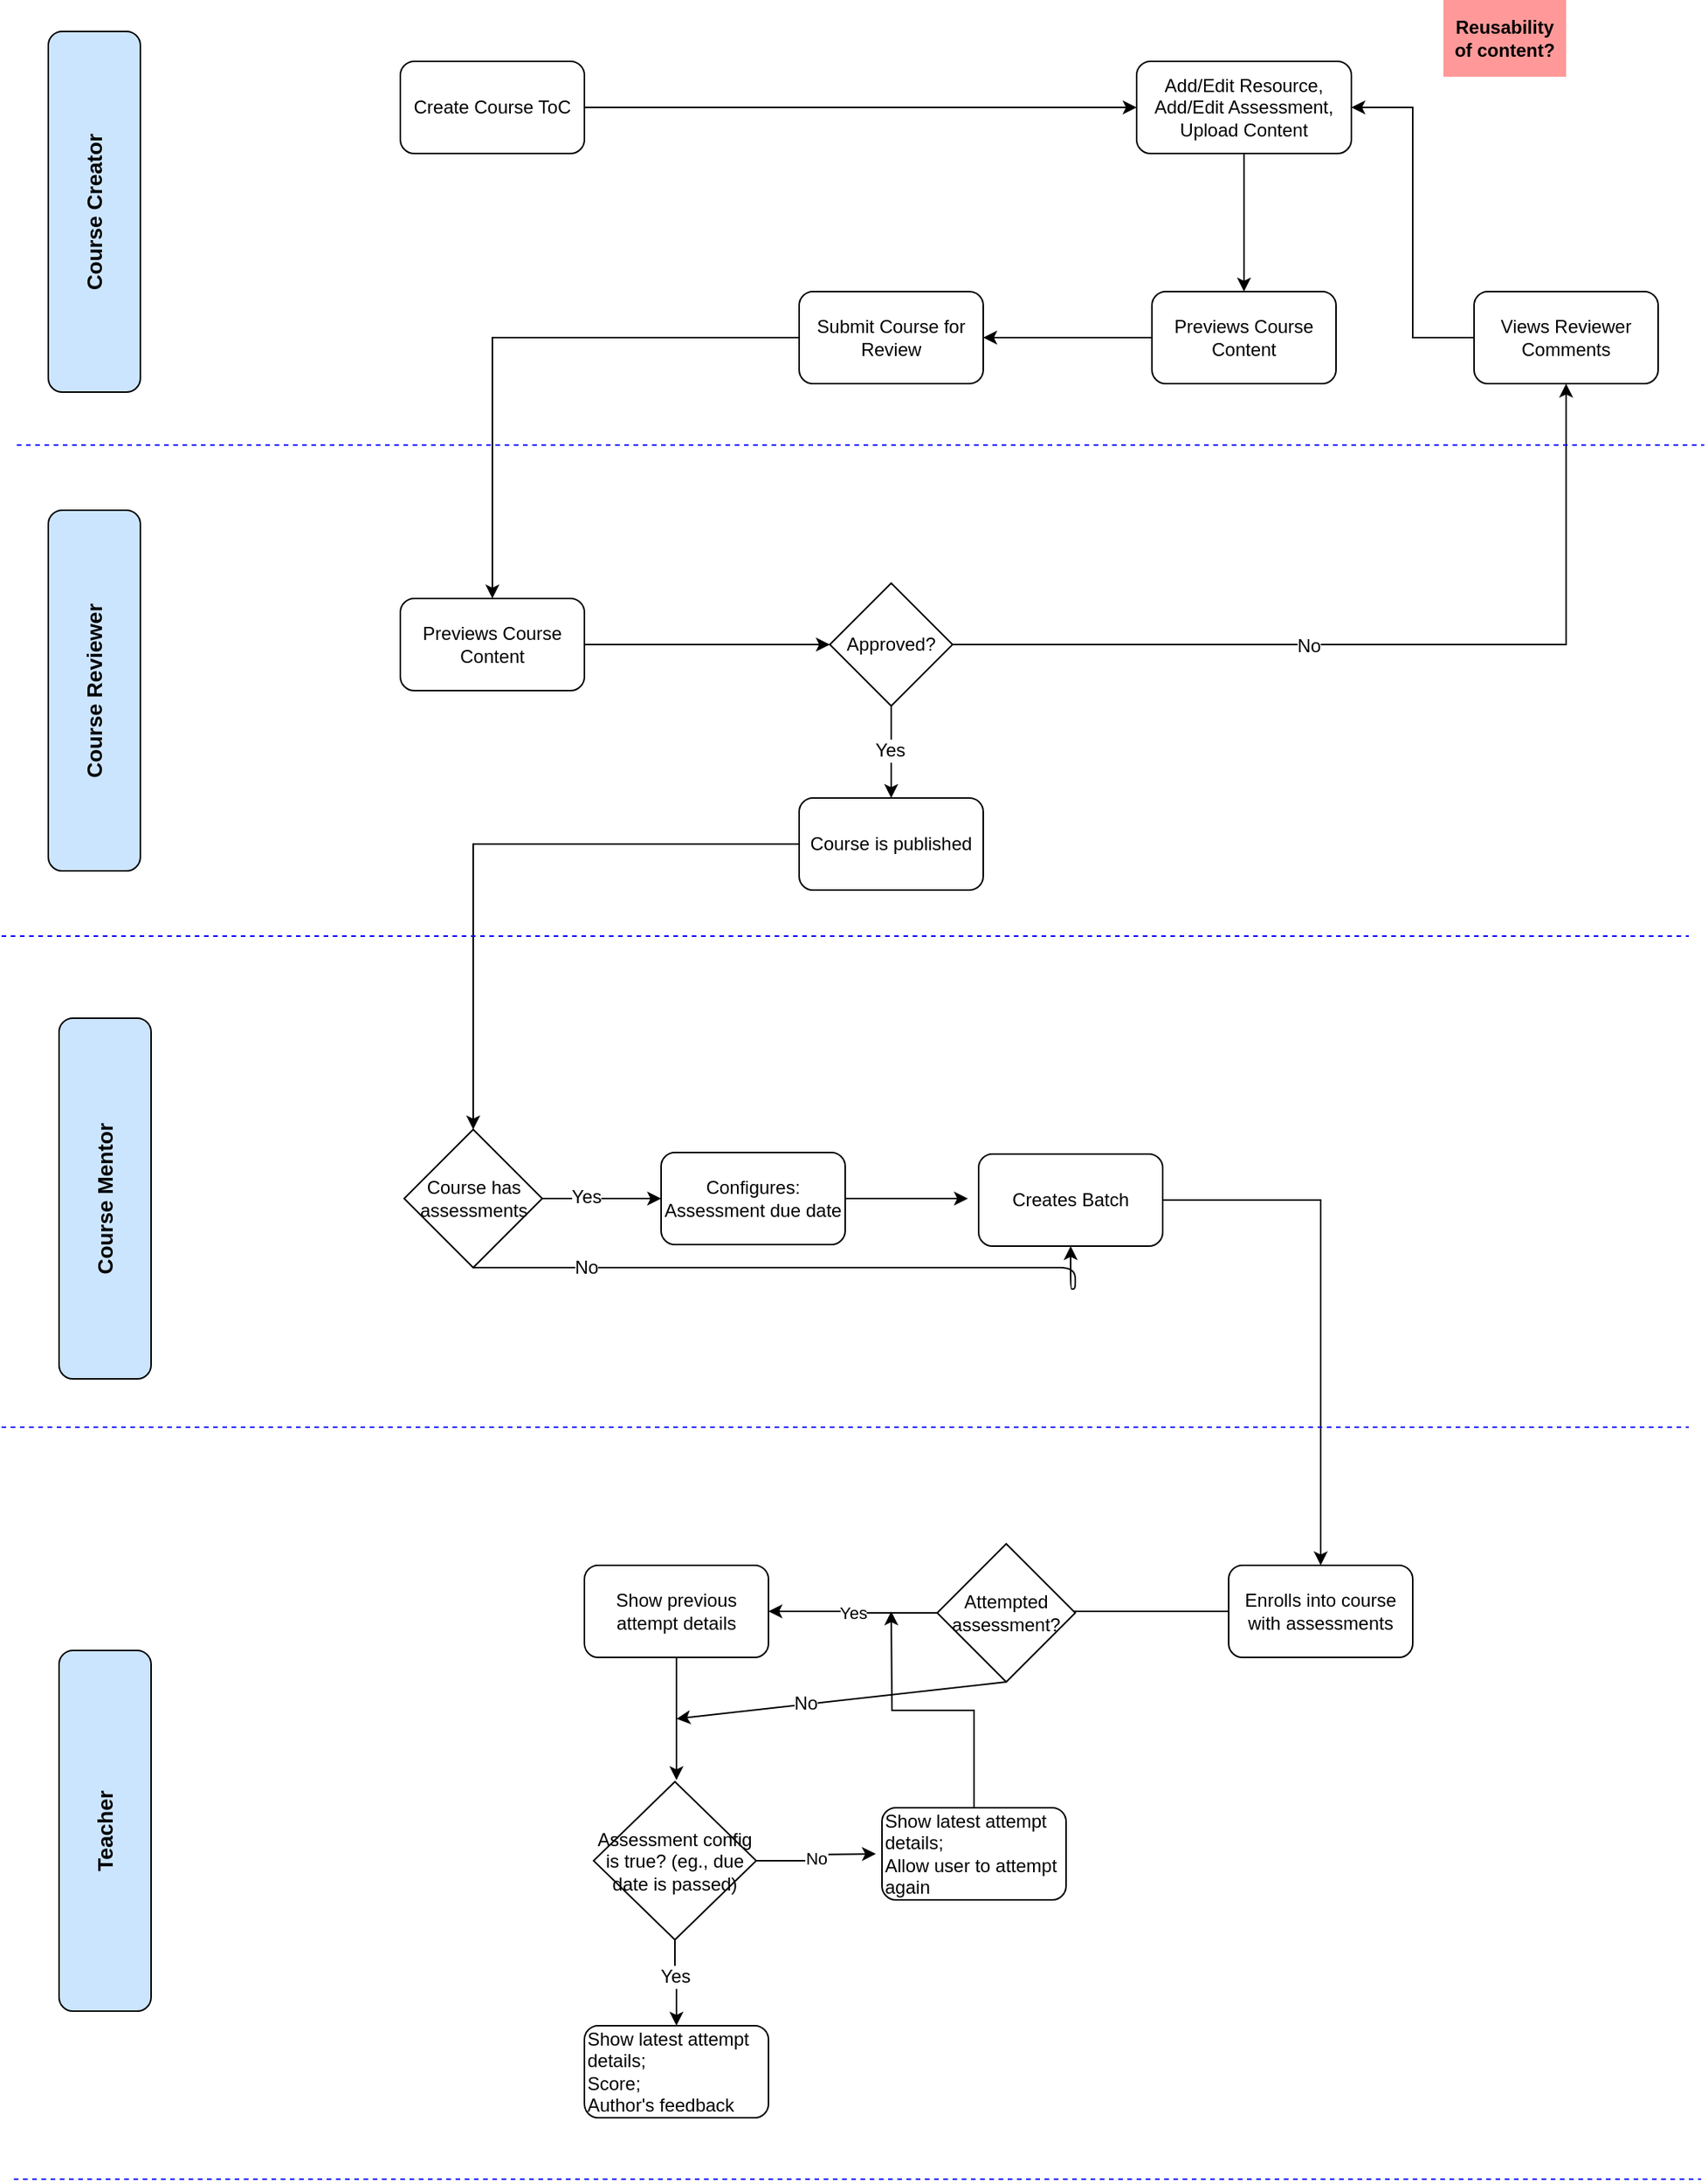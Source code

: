 <mxfile pages="1" version="11.2.5" type="google"><diagram id="B1MGiXBV0kXZK2YsgiV9" name="Page-1"><mxGraphModel dx="1186" dy="599" grid="1" gridSize="10" guides="1" tooltips="1" connect="1" arrows="1" fold="1" page="1" pageScale="1" pageWidth="1169" pageHeight="827" math="0" shadow="0"><root><mxCell id="0"/><mxCell id="1" parent="0"/><mxCell id="5Lsy__fbYEiT28t6knRp-13" style="edgeStyle=orthogonalEdgeStyle;rounded=0;orthogonalLoop=1;jettySize=auto;html=1;entryX=0;entryY=0.5;entryDx=0;entryDy=0;" parent="1" source="5Lsy__fbYEiT28t6knRp-1" target="5Lsy__fbYEiT28t6knRp-3" edge="1"><mxGeometry relative="1" as="geometry"><mxPoint x="520" y="130" as="targetPoint"/></mxGeometry></mxCell><mxCell id="5Lsy__fbYEiT28t6knRp-1" value="Create Course ToC" style="rounded=1;whiteSpace=wrap;html=1;" parent="1" vertex="1"><mxGeometry x="270" y="100" width="120" height="60" as="geometry"/></mxCell><mxCell id="5Lsy__fbYEiT28t6knRp-15" style="edgeStyle=orthogonalEdgeStyle;rounded=0;orthogonalLoop=1;jettySize=auto;html=1;entryX=0.5;entryY=0;entryDx=0;entryDy=0;" parent="1" source="5Lsy__fbYEiT28t6knRp-3" target="5Lsy__fbYEiT28t6knRp-8" edge="1"><mxGeometry relative="1" as="geometry"/></mxCell><mxCell id="5Lsy__fbYEiT28t6knRp-3" value="Add/Edit Resource, Add/Edit Assessment, Upload Content" style="rounded=1;whiteSpace=wrap;html=1;" parent="1" vertex="1"><mxGeometry x="750" y="100" width="140" height="60" as="geometry"/></mxCell><mxCell id="5Lsy__fbYEiT28t6knRp-17" style="edgeStyle=orthogonalEdgeStyle;rounded=0;orthogonalLoop=1;jettySize=auto;html=1;entryX=0.5;entryY=0;entryDx=0;entryDy=0;" parent="1" source="5Lsy__fbYEiT28t6knRp-4" target="5Lsy__fbYEiT28t6knRp-7" edge="1"><mxGeometry relative="1" as="geometry"/></mxCell><mxCell id="5Lsy__fbYEiT28t6knRp-4" value="Submit Course for Review" style="rounded=1;whiteSpace=wrap;html=1;" parent="1" vertex="1"><mxGeometry x="530" y="250" width="120" height="60" as="geometry"/></mxCell><mxCell id="5Lsy__fbYEiT28t6knRp-5" value="&lt;b&gt;&lt;font style=&quot;font-size: 14px&quot;&gt;Course Creator&lt;/font&gt;&lt;/b&gt;" style="rounded=1;whiteSpace=wrap;html=1;rotation=-90;fillColor=#CCE5FF;" parent="1" vertex="1"><mxGeometry x="-47" y="168" width="235" height="60" as="geometry"/></mxCell><mxCell id="5Lsy__fbYEiT28t6knRp-6" value="&lt;b&gt;&lt;font style=&quot;font-size: 14px&quot;&gt;Course Reviewer&lt;/font&gt;&lt;/b&gt;" style="rounded=1;whiteSpace=wrap;html=1;rotation=-90;fillColor=#CCE5FF;" parent="1" vertex="1"><mxGeometry x="-47" y="480" width="235" height="60" as="geometry"/></mxCell><mxCell id="5Lsy__fbYEiT28t6knRp-18" style="edgeStyle=orthogonalEdgeStyle;rounded=0;orthogonalLoop=1;jettySize=auto;html=1;entryX=0;entryY=0.5;entryDx=0;entryDy=0;" parent="1" source="5Lsy__fbYEiT28t6knRp-7" target="5Lsy__fbYEiT28t6knRp-10" edge="1"><mxGeometry relative="1" as="geometry"/></mxCell><mxCell id="5Lsy__fbYEiT28t6knRp-7" value="Previews Course Content" style="rounded=1;whiteSpace=wrap;html=1;" parent="1" vertex="1"><mxGeometry x="270" y="450" width="120" height="60" as="geometry"/></mxCell><mxCell id="5Lsy__fbYEiT28t6knRp-16" style="edgeStyle=orthogonalEdgeStyle;rounded=0;orthogonalLoop=1;jettySize=auto;html=1;entryX=1;entryY=0.5;entryDx=0;entryDy=0;" parent="1" source="5Lsy__fbYEiT28t6knRp-8" target="5Lsy__fbYEiT28t6knRp-4" edge="1"><mxGeometry relative="1" as="geometry"/></mxCell><mxCell id="5Lsy__fbYEiT28t6knRp-8" value="Previews Course Content" style="rounded=1;whiteSpace=wrap;html=1;" parent="1" vertex="1"><mxGeometry x="760" y="250" width="120" height="60" as="geometry"/></mxCell><mxCell id="5Lsy__fbYEiT28t6knRp-19" style="edgeStyle=orthogonalEdgeStyle;rounded=0;orthogonalLoop=1;jettySize=auto;html=1;entryX=0.5;entryY=0;entryDx=0;entryDy=0;" parent="1" source="5Lsy__fbYEiT28t6knRp-10" target="5Lsy__fbYEiT28t6knRp-11" edge="1"><mxGeometry relative="1" as="geometry"/></mxCell><mxCell id="5Lsy__fbYEiT28t6knRp-24" value="Yes" style="text;html=1;resizable=0;points=[];align=center;verticalAlign=middle;labelBackgroundColor=#ffffff;" parent="5Lsy__fbYEiT28t6knRp-19" vertex="1" connectable="0"><mxGeometry x="-0.033" y="-1" relative="1" as="geometry"><mxPoint as="offset"/></mxGeometry></mxCell><mxCell id="5Lsy__fbYEiT28t6knRp-21" style="edgeStyle=orthogonalEdgeStyle;rounded=0;orthogonalLoop=1;jettySize=auto;html=1;entryX=0.5;entryY=1;entryDx=0;entryDy=0;" parent="1" source="5Lsy__fbYEiT28t6knRp-10" target="5Lsy__fbYEiT28t6knRp-20" edge="1"><mxGeometry relative="1" as="geometry"/></mxCell><mxCell id="5Lsy__fbYEiT28t6knRp-23" value="No" style="text;html=1;resizable=0;points=[];align=center;verticalAlign=middle;labelBackgroundColor=#ffffff;" parent="5Lsy__fbYEiT28t6knRp-21" vertex="1" connectable="0"><mxGeometry x="-0.186" y="-1" relative="1" as="geometry"><mxPoint as="offset"/></mxGeometry></mxCell><mxCell id="5Lsy__fbYEiT28t6knRp-10" value="Approved?" style="rhombus;whiteSpace=wrap;html=1;fillColor=#FFFFFF;" parent="1" vertex="1"><mxGeometry x="550" y="440" width="80" height="80" as="geometry"/></mxCell><mxCell id="5Lsy__fbYEiT28t6knRp-35" style="edgeStyle=orthogonalEdgeStyle;rounded=0;orthogonalLoop=1;jettySize=auto;html=1;entryX=0.5;entryY=0;entryDx=0;entryDy=0;strokeColor=#000000;" parent="1" source="5Lsy__fbYEiT28t6knRp-11" target="5Lsy__fbYEiT28t6knRp-32" edge="1"><mxGeometry relative="1" as="geometry"/></mxCell><mxCell id="5Lsy__fbYEiT28t6knRp-11" value="Course is published" style="rounded=1;whiteSpace=wrap;html=1;" parent="1" vertex="1"><mxGeometry x="530" y="580" width="120" height="60" as="geometry"/></mxCell><mxCell id="5Lsy__fbYEiT28t6knRp-22" style="edgeStyle=orthogonalEdgeStyle;rounded=0;orthogonalLoop=1;jettySize=auto;html=1;entryX=1;entryY=0.5;entryDx=0;entryDy=0;" parent="1" source="5Lsy__fbYEiT28t6knRp-20" target="5Lsy__fbYEiT28t6knRp-3" edge="1"><mxGeometry relative="1" as="geometry"/></mxCell><mxCell id="5Lsy__fbYEiT28t6knRp-20" value="Views Reviewer Comments" style="rounded=1;whiteSpace=wrap;html=1;" parent="1" vertex="1"><mxGeometry x="970" y="250" width="120" height="60" as="geometry"/></mxCell><mxCell id="5Lsy__fbYEiT28t6knRp-25" value="" style="endArrow=none;dashed=1;html=1;strokeColor=#0000FF;" parent="1" edge="1"><mxGeometry width="50" height="50" relative="1" as="geometry"><mxPoint x="20" y="350" as="sourcePoint"/><mxPoint x="1120" y="350" as="targetPoint"/><Array as="points"><mxPoint x="160" y="350"/></Array></mxGeometry></mxCell><mxCell id="5Lsy__fbYEiT28t6knRp-27" value="" style="endArrow=none;dashed=1;html=1;strokeColor=#0000FF;" parent="1" edge="1"><mxGeometry width="50" height="50" relative="1" as="geometry"><mxPoint x="10" y="670" as="sourcePoint"/><mxPoint x="1110" y="670" as="targetPoint"/><Array as="points"><mxPoint x="150" y="670"/></Array></mxGeometry></mxCell><mxCell id="5Lsy__fbYEiT28t6knRp-28" value="&lt;b&gt;&lt;font style=&quot;font-size: 14px&quot;&gt;Course Mentor&lt;/font&gt;&lt;/b&gt;" style="rounded=1;whiteSpace=wrap;html=1;rotation=-90;fillColor=#CCE5FF;" parent="1" vertex="1"><mxGeometry x="-40" y="811" width="235" height="60" as="geometry"/></mxCell><mxCell id="5Lsy__fbYEiT28t6knRp-51" style="edgeStyle=orthogonalEdgeStyle;rounded=0;orthogonalLoop=1;jettySize=auto;html=1;strokeColor=#000000;entryX=0.5;entryY=0;entryDx=0;entryDy=0;" parent="1" source="5Lsy__fbYEiT28t6knRp-29" target="5Lsy__fbYEiT28t6knRp-40" edge="1"><mxGeometry relative="1" as="geometry"><mxPoint x="870" y="1110" as="targetPoint"/></mxGeometry></mxCell><mxCell id="5Lsy__fbYEiT28t6knRp-29" value="Creates Batch" style="rounded=1;whiteSpace=wrap;html=1;" parent="1" vertex="1"><mxGeometry x="647" y="812" width="120" height="60" as="geometry"/></mxCell><mxCell id="5Lsy__fbYEiT28t6knRp-45" style="edgeStyle=orthogonalEdgeStyle;rounded=0;orthogonalLoop=1;jettySize=auto;html=1;entryX=0;entryY=0.5;entryDx=0;entryDy=0;strokeColor=#000000;" parent="1" source="5Lsy__fbYEiT28t6knRp-32" target="5Lsy__fbYEiT28t6knRp-34" edge="1"><mxGeometry relative="1" as="geometry"/></mxCell><mxCell id="5Lsy__fbYEiT28t6knRp-46" value="Yes" style="text;html=1;resizable=0;points=[];align=center;verticalAlign=middle;labelBackgroundColor=#ffffff;" parent="5Lsy__fbYEiT28t6knRp-45" vertex="1" connectable="0"><mxGeometry x="-0.265" y="1" relative="1" as="geometry"><mxPoint as="offset"/></mxGeometry></mxCell><mxCell id="5Lsy__fbYEiT28t6knRp-32" value="Course has assessments" style="rhombus;whiteSpace=wrap;html=1;fillColor=#FFFFFF;" parent="1" vertex="1"><mxGeometry x="272.5" y="796" width="90" height="90" as="geometry"/></mxCell><mxCell id="5Lsy__fbYEiT28t6knRp-33" value="&lt;b&gt;Reusability of content?&lt;/b&gt;" style="text;html=1;strokeColor=none;fillColor=#FF9999;align=center;verticalAlign=middle;whiteSpace=wrap;rounded=0;" parent="1" vertex="1"><mxGeometry x="950" y="60" width="80" height="50" as="geometry"/></mxCell><mxCell id="5Lsy__fbYEiT28t6knRp-44" style="edgeStyle=orthogonalEdgeStyle;rounded=0;orthogonalLoop=1;jettySize=auto;html=1;strokeColor=#000000;" parent="1" source="5Lsy__fbYEiT28t6knRp-34" edge="1"><mxGeometry relative="1" as="geometry"><mxPoint x="640" y="841" as="targetPoint"/></mxGeometry></mxCell><mxCell id="5Lsy__fbYEiT28t6knRp-34" value="Configures: Assessment due date" style="rounded=1;whiteSpace=wrap;html=1;" parent="1" vertex="1"><mxGeometry x="440" y="811" width="120" height="60" as="geometry"/></mxCell><mxCell id="5Lsy__fbYEiT28t6knRp-38" value="" style="endArrow=none;dashed=1;html=1;strokeColor=#0000FF;" parent="1" edge="1"><mxGeometry width="50" height="50" relative="1" as="geometry"><mxPoint x="10" y="990" as="sourcePoint"/><mxPoint x="1110" y="990" as="targetPoint"/><Array as="points"><mxPoint x="150" y="990"/></Array></mxGeometry></mxCell><mxCell id="5Lsy__fbYEiT28t6knRp-39" value="&lt;b&gt;&lt;font style=&quot;font-size: 14px&quot;&gt;Teacher&lt;/font&gt;&lt;/b&gt;" style="rounded=1;whiteSpace=wrap;html=1;rotation=-90;fillColor=#CCE5FF;" parent="1" vertex="1"><mxGeometry x="-40" y="1223" width="235" height="60" as="geometry"/></mxCell><mxCell id="5Lsy__fbYEiT28t6knRp-52" style="edgeStyle=orthogonalEdgeStyle;rounded=0;orthogonalLoop=1;jettySize=auto;html=1;strokeColor=#000000;" parent="1" source="5Lsy__fbYEiT28t6knRp-40" edge="1"><mxGeometry relative="1" as="geometry"><mxPoint x="690" y="1110" as="targetPoint"/></mxGeometry></mxCell><mxCell id="5Lsy__fbYEiT28t6knRp-40" value="Enrolls into course with assessments" style="rounded=1;whiteSpace=wrap;html=1;" parent="1" vertex="1"><mxGeometry x="810" y="1080" width="120" height="60" as="geometry"/></mxCell><mxCell id="5Lsy__fbYEiT28t6knRp-49" value="" style="edgeStyle=segmentEdgeStyle;endArrow=classic;html=1;strokeColor=#000000;exitX=0.5;exitY=1;exitDx=0;exitDy=0;entryX=0.5;entryY=1;entryDx=0;entryDy=0;" parent="1" source="5Lsy__fbYEiT28t6knRp-32" target="5Lsy__fbYEiT28t6knRp-29" edge="1"><mxGeometry width="50" height="50" relative="1" as="geometry"><mxPoint x="390" y="950" as="sourcePoint"/><mxPoint x="440" y="900" as="targetPoint"/><Array as="points"><mxPoint x="710" y="886"/><mxPoint x="710" y="900"/><mxPoint x="707" y="900"/></Array></mxGeometry></mxCell><mxCell id="5Lsy__fbYEiT28t6knRp-50" value="No" style="text;html=1;resizable=0;points=[];align=center;verticalAlign=middle;labelBackgroundColor=#ffffff;" parent="5Lsy__fbYEiT28t6knRp-49" vertex="1" connectable="0"><mxGeometry x="-0.666" relative="1" as="geometry"><mxPoint as="offset"/></mxGeometry></mxCell><mxCell id="eQIM8N9gPf8zCP1JwnOC-4" value="Yes" style="edgeStyle=orthogonalEdgeStyle;rounded=0;orthogonalLoop=1;jettySize=auto;html=1;entryX=1;entryY=0.5;entryDx=0;entryDy=0;" parent="1" source="eQIM8N9gPf8zCP1JwnOC-1" target="eQIM8N9gPf8zCP1JwnOC-2" edge="1"><mxGeometry relative="1" as="geometry"/></mxCell><mxCell id="eQIM8N9gPf8zCP1JwnOC-1" value="Attempted assessment?" style="rhombus;whiteSpace=wrap;html=1;fillColor=#FFFFFF;" parent="1" vertex="1"><mxGeometry x="620" y="1066" width="90" height="90" as="geometry"/></mxCell><mxCell id="eQIM8N9gPf8zCP1JwnOC-7" style="edgeStyle=orthogonalEdgeStyle;rounded=0;orthogonalLoop=1;jettySize=auto;html=1;" parent="1" source="eQIM8N9gPf8zCP1JwnOC-2" edge="1"><mxGeometry relative="1" as="geometry"><mxPoint x="450" y="1220" as="targetPoint"/></mxGeometry></mxCell><mxCell id="eQIM8N9gPf8zCP1JwnOC-2" value="Show previous attempt details" style="rounded=1;whiteSpace=wrap;html=1;" parent="1" vertex="1"><mxGeometry x="390" y="1080" width="120" height="60" as="geometry"/></mxCell><mxCell id="eQIM8N9gPf8zCP1JwnOC-9" value="No" style="edgeStyle=orthogonalEdgeStyle;rounded=0;orthogonalLoop=1;jettySize=auto;html=1;" parent="1" source="eQIM8N9gPf8zCP1JwnOC-3" edge="1"><mxGeometry relative="1" as="geometry"><mxPoint x="580" y="1268" as="targetPoint"/></mxGeometry></mxCell><mxCell id="eQIM8N9gPf8zCP1JwnOC-11" style="edgeStyle=orthogonalEdgeStyle;rounded=0;orthogonalLoop=1;jettySize=auto;html=1;entryX=0.5;entryY=0;entryDx=0;entryDy=0;" parent="1" source="eQIM8N9gPf8zCP1JwnOC-3" target="eQIM8N9gPf8zCP1JwnOC-8" edge="1"><mxGeometry relative="1" as="geometry"/></mxCell><mxCell id="eQIM8N9gPf8zCP1JwnOC-12" value="Yes" style="text;html=1;resizable=0;points=[];align=center;verticalAlign=middle;labelBackgroundColor=#ffffff;" parent="eQIM8N9gPf8zCP1JwnOC-11" vertex="1" connectable="0"><mxGeometry x="-0.176" relative="1" as="geometry"><mxPoint as="offset"/></mxGeometry></mxCell><mxCell id="eQIM8N9gPf8zCP1JwnOC-3" value="Assessment config is true? (eg., due date is passed)" style="rhombus;whiteSpace=wrap;html=1;fillColor=#FFFFFF;" parent="1" vertex="1"><mxGeometry x="396" y="1221" width="106" height="103" as="geometry"/></mxCell><mxCell id="eQIM8N9gPf8zCP1JwnOC-8" value="Show latest attempt details;&lt;br&gt;Score;&lt;br&gt;Author's feedback" style="rounded=1;whiteSpace=wrap;html=1;align=left;" parent="1" vertex="1"><mxGeometry x="390" y="1380" width="120" height="60" as="geometry"/></mxCell><mxCell id="eQIM8N9gPf8zCP1JwnOC-15" style="edgeStyle=orthogonalEdgeStyle;rounded=0;orthogonalLoop=1;jettySize=auto;html=1;" parent="1" source="eQIM8N9gPf8zCP1JwnOC-10" edge="1"><mxGeometry relative="1" as="geometry"><mxPoint x="590" y="1110" as="targetPoint"/></mxGeometry></mxCell><mxCell id="eQIM8N9gPf8zCP1JwnOC-10" value="Show latest attempt details;&lt;br&gt;Allow user to attempt again" style="rounded=1;whiteSpace=wrap;html=1;align=left;" parent="1" vertex="1"><mxGeometry x="584" y="1238" width="120" height="60" as="geometry"/></mxCell><mxCell id="eQIM8N9gPf8zCP1JwnOC-22" value="" style="endArrow=classic;html=1;exitX=0.5;exitY=1;exitDx=0;exitDy=0;" parent="1" source="eQIM8N9gPf8zCP1JwnOC-1" edge="1"><mxGeometry width="50" height="50" relative="1" as="geometry"><mxPoint x="700" y="1190" as="sourcePoint"/><mxPoint x="450" y="1180" as="targetPoint"/></mxGeometry></mxCell><mxCell id="eQIM8N9gPf8zCP1JwnOC-23" value="No" style="text;html=1;resizable=0;points=[];align=center;verticalAlign=middle;labelBackgroundColor=#ffffff;" parent="eQIM8N9gPf8zCP1JwnOC-22" vertex="1" connectable="0"><mxGeometry x="0.218" y="-1" relative="1" as="geometry"><mxPoint as="offset"/></mxGeometry></mxCell><mxCell id="eQIM8N9gPf8zCP1JwnOC-24" value="" style="endArrow=none;dashed=1;html=1;strokeColor=#0000FF;" parent="1" edge="1"><mxGeometry width="50" height="50" relative="1" as="geometry"><mxPoint x="18" y="1480" as="sourcePoint"/><mxPoint x="1118" y="1480" as="targetPoint"/><Array as="points"><mxPoint x="158" y="1480"/></Array></mxGeometry></mxCell></root></mxGraphModel></diagram></mxfile>